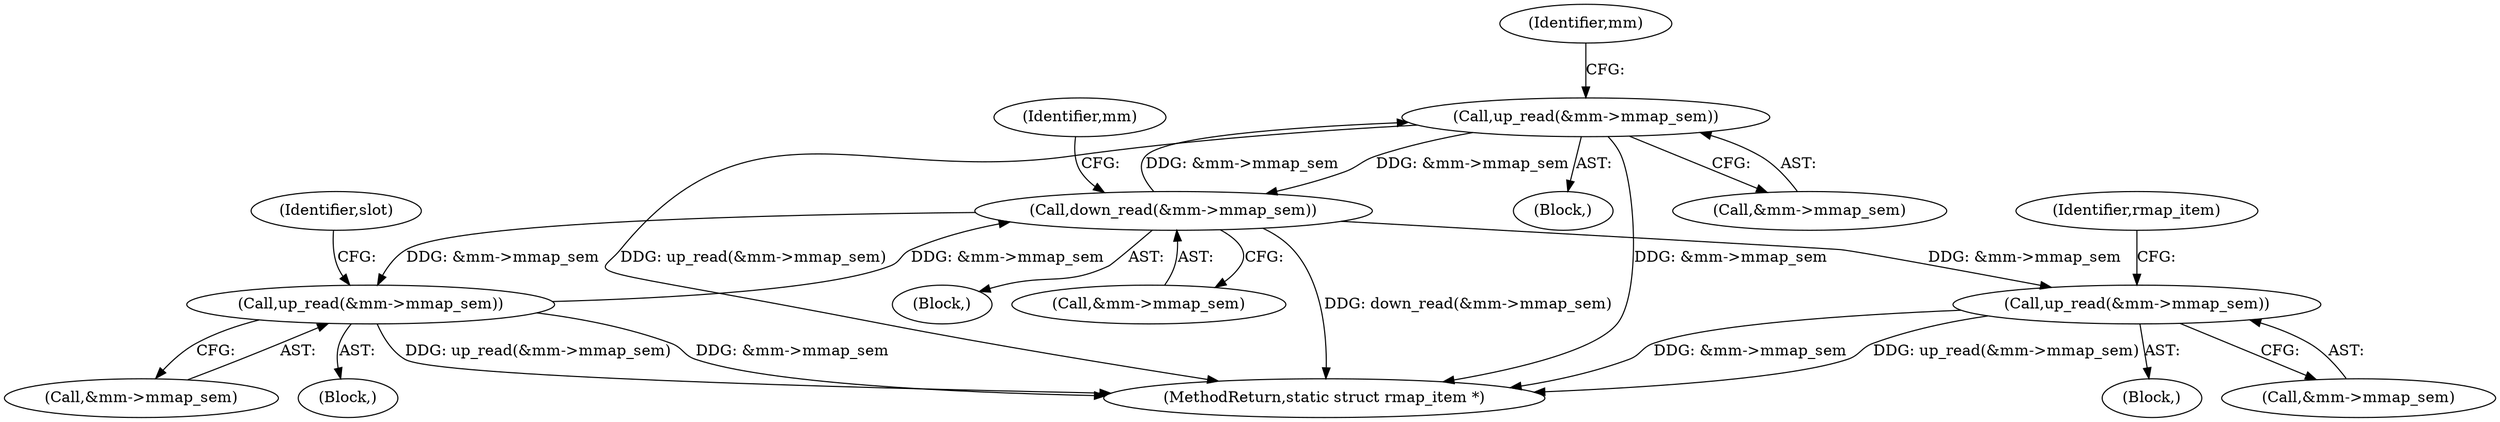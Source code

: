 digraph "0_linux_2b472611a32a72f4a118c069c2d62a1a3f087afd@API" {
"1000386" [label="(Call,up_read(&mm->mmap_sem))"];
"1000172" [label="(Call,down_read(&mm->mmap_sem))"];
"1000386" [label="(Call,up_read(&mm->mmap_sem))"];
"1000398" [label="(Call,up_read(&mm->mmap_sem))"];
"1000317" [label="(Call,up_read(&mm->mmap_sem))"];
"1000364" [label="(Block,)"];
"1000173" [label="(Call,&mm->mmap_sem)"];
"1000276" [label="(Block,)"];
"1000399" [label="(Call,&mm->mmap_sem)"];
"1000318" [label="(Call,&mm->mmap_sem)"];
"1000386" [label="(Call,up_read(&mm->mmap_sem))"];
"1000398" [label="(Call,up_read(&mm->mmap_sem))"];
"1000107" [label="(Block,)"];
"1000317" [label="(Call,up_read(&mm->mmap_sem))"];
"1000172" [label="(Call,down_read(&mm->mmap_sem))"];
"1000394" [label="(Block,)"];
"1000179" [label="(Identifier,mm)"];
"1000404" [label="(Identifier,slot)"];
"1000387" [label="(Call,&mm->mmap_sem)"];
"1000323" [label="(Identifier,rmap_item)"];
"1000420" [label="(MethodReturn,static struct rmap_item *)"];
"1000392" [label="(Identifier,mm)"];
"1000386" -> "1000364"  [label="AST: "];
"1000386" -> "1000387"  [label="CFG: "];
"1000387" -> "1000386"  [label="AST: "];
"1000392" -> "1000386"  [label="CFG: "];
"1000386" -> "1000420"  [label="DDG: &mm->mmap_sem"];
"1000386" -> "1000420"  [label="DDG: up_read(&mm->mmap_sem)"];
"1000386" -> "1000172"  [label="DDG: &mm->mmap_sem"];
"1000172" -> "1000386"  [label="DDG: &mm->mmap_sem"];
"1000172" -> "1000107"  [label="AST: "];
"1000172" -> "1000173"  [label="CFG: "];
"1000173" -> "1000172"  [label="AST: "];
"1000179" -> "1000172"  [label="CFG: "];
"1000172" -> "1000420"  [label="DDG: down_read(&mm->mmap_sem)"];
"1000398" -> "1000172"  [label="DDG: &mm->mmap_sem"];
"1000172" -> "1000317"  [label="DDG: &mm->mmap_sem"];
"1000172" -> "1000398"  [label="DDG: &mm->mmap_sem"];
"1000398" -> "1000394"  [label="AST: "];
"1000398" -> "1000399"  [label="CFG: "];
"1000399" -> "1000398"  [label="AST: "];
"1000404" -> "1000398"  [label="CFG: "];
"1000398" -> "1000420"  [label="DDG: up_read(&mm->mmap_sem)"];
"1000398" -> "1000420"  [label="DDG: &mm->mmap_sem"];
"1000317" -> "1000276"  [label="AST: "];
"1000317" -> "1000318"  [label="CFG: "];
"1000318" -> "1000317"  [label="AST: "];
"1000323" -> "1000317"  [label="CFG: "];
"1000317" -> "1000420"  [label="DDG: &mm->mmap_sem"];
"1000317" -> "1000420"  [label="DDG: up_read(&mm->mmap_sem)"];
}

